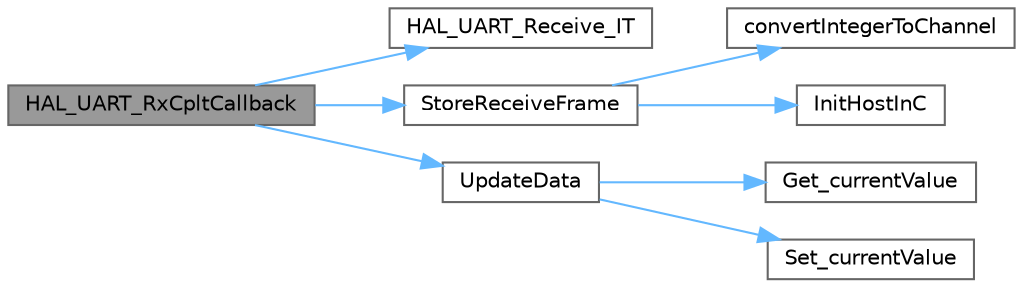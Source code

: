 digraph "HAL_UART_RxCpltCallback"
{
 // LATEX_PDF_SIZE
  bgcolor="transparent";
  edge [fontname=Helvetica,fontsize=10,labelfontname=Helvetica,labelfontsize=10];
  node [fontname=Helvetica,fontsize=10,shape=box,height=0.2,width=0.4];
  rankdir="LR";
  Node1 [id="Node000001",label="HAL_UART_RxCpltCallback",height=0.2,width=0.4,color="gray40", fillcolor="grey60", style="filled", fontcolor="black",tooltip=" "];
  Node1 -> Node2 [id="edge1_Node000001_Node000002",color="steelblue1",style="solid",tooltip=" "];
  Node2 [id="Node000002",label="HAL_UART_Receive_IT",height=0.2,width=0.4,color="grey40", fillcolor="white", style="filled",URL="$group___u_a_r_t___exported___functions___group2.html#gadc0c3ef2109881d011601f0d41e70e40",tooltip=" "];
  Node1 -> Node3 [id="edge2_Node000001_Node000003",color="steelblue1",style="solid",tooltip=" "];
  Node3 [id="Node000003",label="StoreReceiveFrame",height=0.2,width=0.4,color="grey40", fillcolor="white", style="filled",URL="$host__in_8c.html#af922d94a43f84fbad0534bd1f24990d7",tooltip="受信バイトを処理し、フレームを格納する関数"];
  Node3 -> Node4 [id="edge3_Node000003_Node000004",color="steelblue1",style="solid",tooltip=" "];
  Node4 [id="Node000004",label="convertIntegerToChannel",height=0.2,width=0.4,color="grey40", fillcolor="white", style="filled",URL="$host__in_8c.html#a36bbe16578582499fff87cc5fd0cdc59",tooltip=" "];
  Node3 -> Node5 [id="edge4_Node000003_Node000005",color="steelblue1",style="solid",tooltip=" "];
  Node5 [id="Node000005",label="InitHostInC",height=0.2,width=0.4,color="grey40", fillcolor="white", style="filled",URL="$host__in_8c.html#a2aaec4536b9b3f353c72936e9e78c3b5",tooltip=" "];
  Node1 -> Node6 [id="edge5_Node000001_Node000006",color="steelblue1",style="solid",tooltip=" "];
  Node6 [id="Node000006",label="UpdateData",height=0.2,width=0.4,color="grey40", fillcolor="white", style="filled",URL="$host__in_8c.html#a2ee3058f5c286b7fe99c18f1f564a45c",tooltip="データ更新プロセス"];
  Node6 -> Node7 [id="edge6_Node000006_Node000007",color="steelblue1",style="solid",tooltip=" "];
  Node7 [id="Node000007",label="Get_currentValue",height=0.2,width=0.4,color="grey40", fillcolor="white", style="filled",URL="$ecg__data_8c.html#a86de475be9a0ef5efe79c2f940f55708",tooltip=" "];
  Node6 -> Node8 [id="edge7_Node000006_Node000008",color="steelblue1",style="solid",tooltip=" "];
  Node8 [id="Node000008",label="Set_currentValue",height=0.2,width=0.4,color="grey40", fillcolor="white", style="filled",URL="$ecg__data_8c.html#a5f853cb75cec822eaad692d27425dc5b",tooltip=" "];
}
